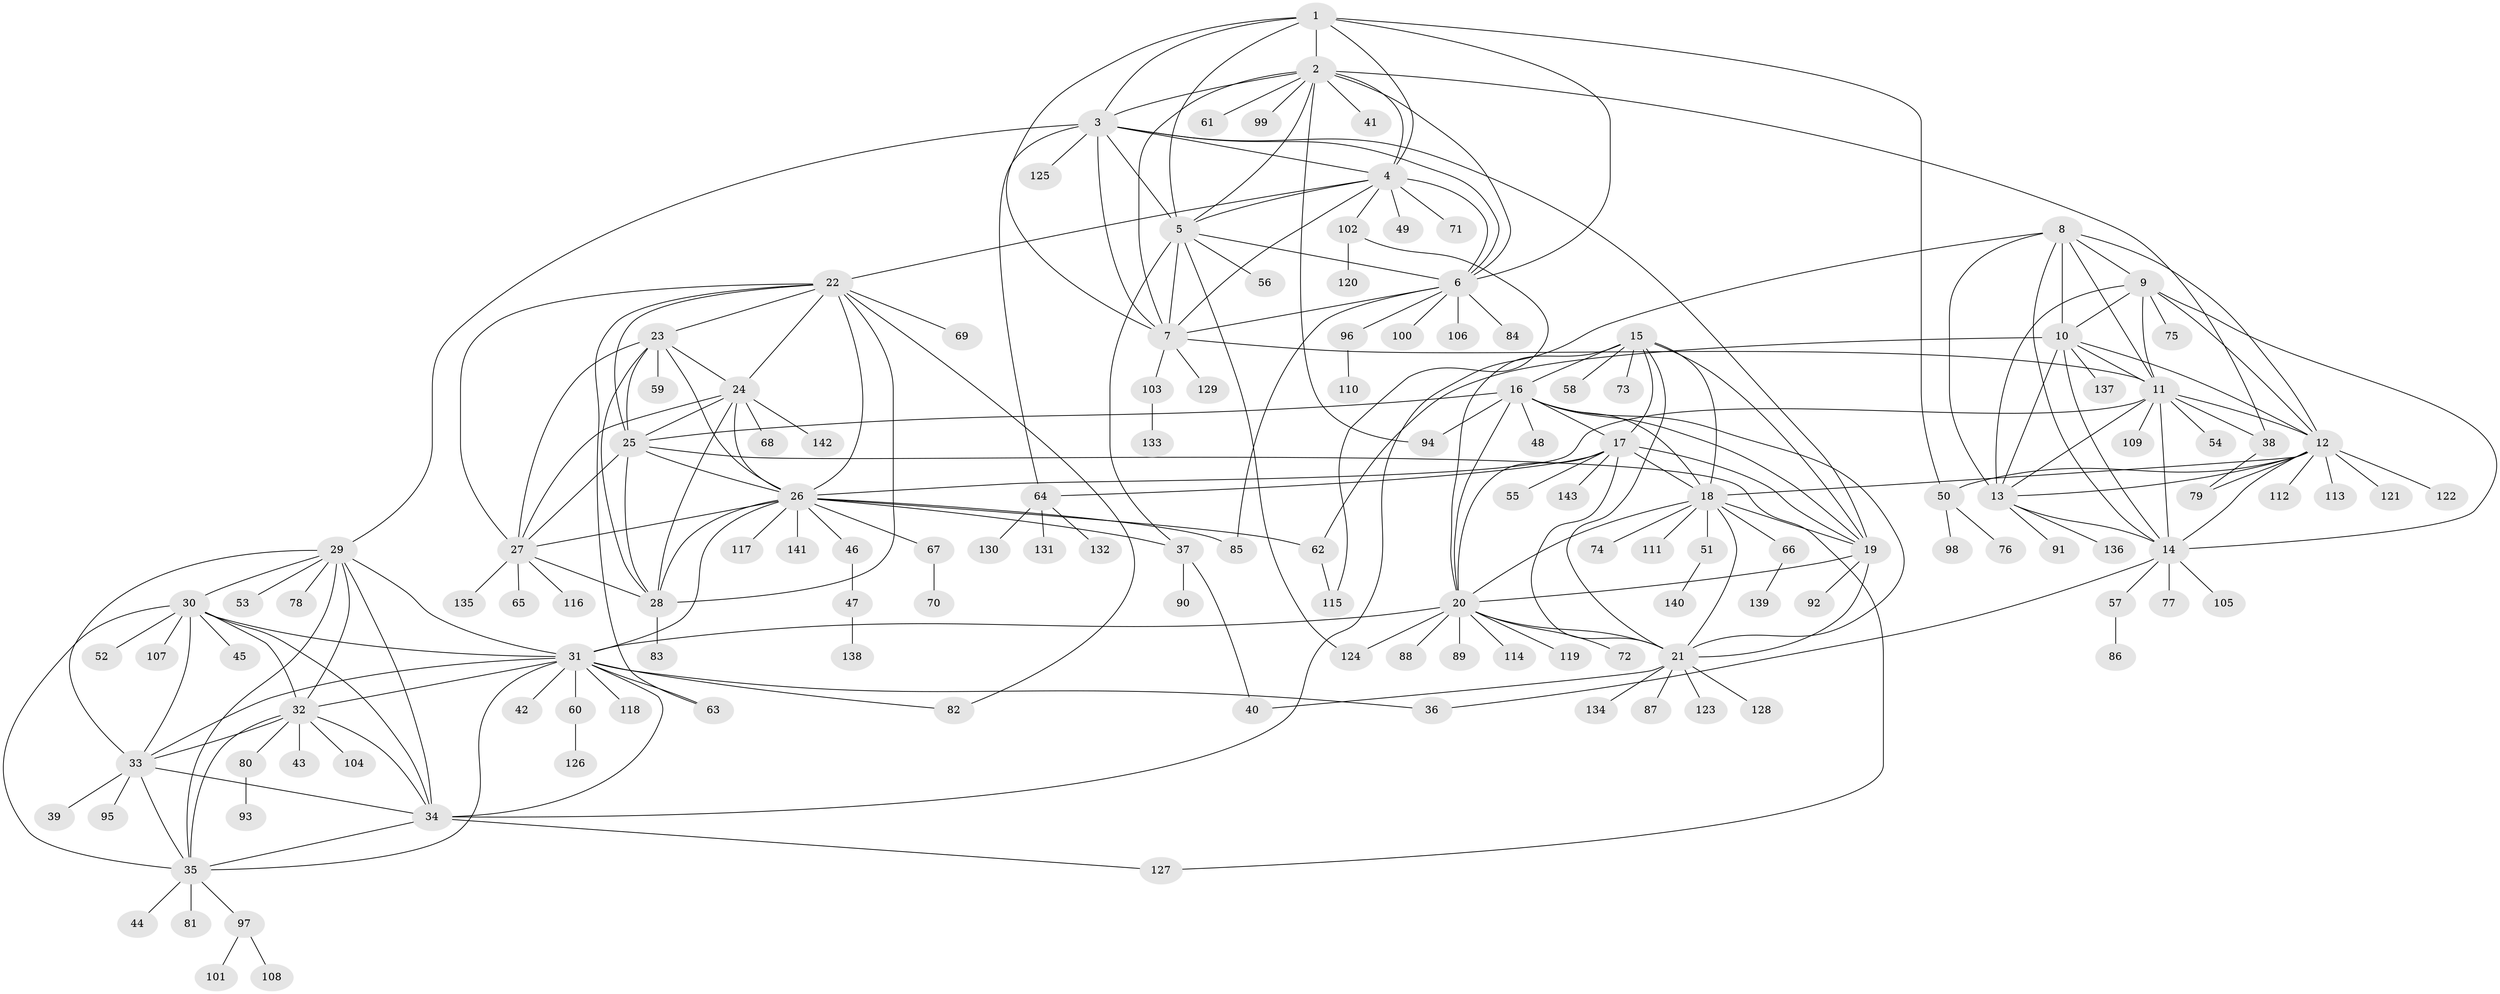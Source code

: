 // Generated by graph-tools (version 1.1) at 2025/15/03/09/25 04:15:58]
// undirected, 143 vertices, 238 edges
graph export_dot {
graph [start="1"]
  node [color=gray90,style=filled];
  1;
  2;
  3;
  4;
  5;
  6;
  7;
  8;
  9;
  10;
  11;
  12;
  13;
  14;
  15;
  16;
  17;
  18;
  19;
  20;
  21;
  22;
  23;
  24;
  25;
  26;
  27;
  28;
  29;
  30;
  31;
  32;
  33;
  34;
  35;
  36;
  37;
  38;
  39;
  40;
  41;
  42;
  43;
  44;
  45;
  46;
  47;
  48;
  49;
  50;
  51;
  52;
  53;
  54;
  55;
  56;
  57;
  58;
  59;
  60;
  61;
  62;
  63;
  64;
  65;
  66;
  67;
  68;
  69;
  70;
  71;
  72;
  73;
  74;
  75;
  76;
  77;
  78;
  79;
  80;
  81;
  82;
  83;
  84;
  85;
  86;
  87;
  88;
  89;
  90;
  91;
  92;
  93;
  94;
  95;
  96;
  97;
  98;
  99;
  100;
  101;
  102;
  103;
  104;
  105;
  106;
  107;
  108;
  109;
  110;
  111;
  112;
  113;
  114;
  115;
  116;
  117;
  118;
  119;
  120;
  121;
  122;
  123;
  124;
  125;
  126;
  127;
  128;
  129;
  130;
  131;
  132;
  133;
  134;
  135;
  136;
  137;
  138;
  139;
  140;
  141;
  142;
  143;
  1 -- 2;
  1 -- 3;
  1 -- 4;
  1 -- 5;
  1 -- 6;
  1 -- 7;
  1 -- 50;
  2 -- 3;
  2 -- 4;
  2 -- 5;
  2 -- 6;
  2 -- 7;
  2 -- 38;
  2 -- 41;
  2 -- 61;
  2 -- 94;
  2 -- 99;
  3 -- 4;
  3 -- 5;
  3 -- 6;
  3 -- 7;
  3 -- 19;
  3 -- 29;
  3 -- 64;
  3 -- 125;
  4 -- 5;
  4 -- 6;
  4 -- 7;
  4 -- 22;
  4 -- 49;
  4 -- 71;
  4 -- 102;
  5 -- 6;
  5 -- 7;
  5 -- 37;
  5 -- 56;
  5 -- 124;
  6 -- 7;
  6 -- 84;
  6 -- 85;
  6 -- 96;
  6 -- 100;
  6 -- 106;
  7 -- 11;
  7 -- 103;
  7 -- 129;
  8 -- 9;
  8 -- 10;
  8 -- 11;
  8 -- 12;
  8 -- 13;
  8 -- 14;
  8 -- 34;
  9 -- 10;
  9 -- 11;
  9 -- 12;
  9 -- 13;
  9 -- 14;
  9 -- 75;
  10 -- 11;
  10 -- 12;
  10 -- 13;
  10 -- 14;
  10 -- 62;
  10 -- 137;
  11 -- 12;
  11 -- 13;
  11 -- 14;
  11 -- 26;
  11 -- 38;
  11 -- 54;
  11 -- 109;
  12 -- 13;
  12 -- 14;
  12 -- 18;
  12 -- 50;
  12 -- 79;
  12 -- 112;
  12 -- 113;
  12 -- 121;
  12 -- 122;
  13 -- 14;
  13 -- 91;
  13 -- 136;
  14 -- 36;
  14 -- 57;
  14 -- 77;
  14 -- 105;
  15 -- 16;
  15 -- 17;
  15 -- 18;
  15 -- 19;
  15 -- 20;
  15 -- 21;
  15 -- 58;
  15 -- 73;
  16 -- 17;
  16 -- 18;
  16 -- 19;
  16 -- 20;
  16 -- 21;
  16 -- 25;
  16 -- 48;
  16 -- 94;
  17 -- 18;
  17 -- 19;
  17 -- 20;
  17 -- 21;
  17 -- 55;
  17 -- 64;
  17 -- 143;
  18 -- 19;
  18 -- 20;
  18 -- 21;
  18 -- 51;
  18 -- 66;
  18 -- 74;
  18 -- 111;
  19 -- 20;
  19 -- 21;
  19 -- 92;
  20 -- 21;
  20 -- 31;
  20 -- 72;
  20 -- 88;
  20 -- 89;
  20 -- 114;
  20 -- 119;
  20 -- 124;
  21 -- 40;
  21 -- 87;
  21 -- 123;
  21 -- 128;
  21 -- 134;
  22 -- 23;
  22 -- 24;
  22 -- 25;
  22 -- 26;
  22 -- 27;
  22 -- 28;
  22 -- 63;
  22 -- 69;
  22 -- 82;
  23 -- 24;
  23 -- 25;
  23 -- 26;
  23 -- 27;
  23 -- 28;
  23 -- 59;
  24 -- 25;
  24 -- 26;
  24 -- 27;
  24 -- 28;
  24 -- 68;
  24 -- 142;
  25 -- 26;
  25 -- 27;
  25 -- 28;
  25 -- 127;
  26 -- 27;
  26 -- 28;
  26 -- 31;
  26 -- 37;
  26 -- 46;
  26 -- 62;
  26 -- 67;
  26 -- 85;
  26 -- 117;
  26 -- 141;
  27 -- 28;
  27 -- 65;
  27 -- 116;
  27 -- 135;
  28 -- 83;
  29 -- 30;
  29 -- 31;
  29 -- 32;
  29 -- 33;
  29 -- 34;
  29 -- 35;
  29 -- 53;
  29 -- 78;
  30 -- 31;
  30 -- 32;
  30 -- 33;
  30 -- 34;
  30 -- 35;
  30 -- 45;
  30 -- 52;
  30 -- 107;
  31 -- 32;
  31 -- 33;
  31 -- 34;
  31 -- 35;
  31 -- 36;
  31 -- 42;
  31 -- 60;
  31 -- 63;
  31 -- 82;
  31 -- 118;
  32 -- 33;
  32 -- 34;
  32 -- 35;
  32 -- 43;
  32 -- 80;
  32 -- 104;
  33 -- 34;
  33 -- 35;
  33 -- 39;
  33 -- 95;
  34 -- 35;
  34 -- 127;
  35 -- 44;
  35 -- 81;
  35 -- 97;
  37 -- 40;
  37 -- 90;
  38 -- 79;
  46 -- 47;
  47 -- 138;
  50 -- 76;
  50 -- 98;
  51 -- 140;
  57 -- 86;
  60 -- 126;
  62 -- 115;
  64 -- 130;
  64 -- 131;
  64 -- 132;
  66 -- 139;
  67 -- 70;
  80 -- 93;
  96 -- 110;
  97 -- 101;
  97 -- 108;
  102 -- 115;
  102 -- 120;
  103 -- 133;
}

